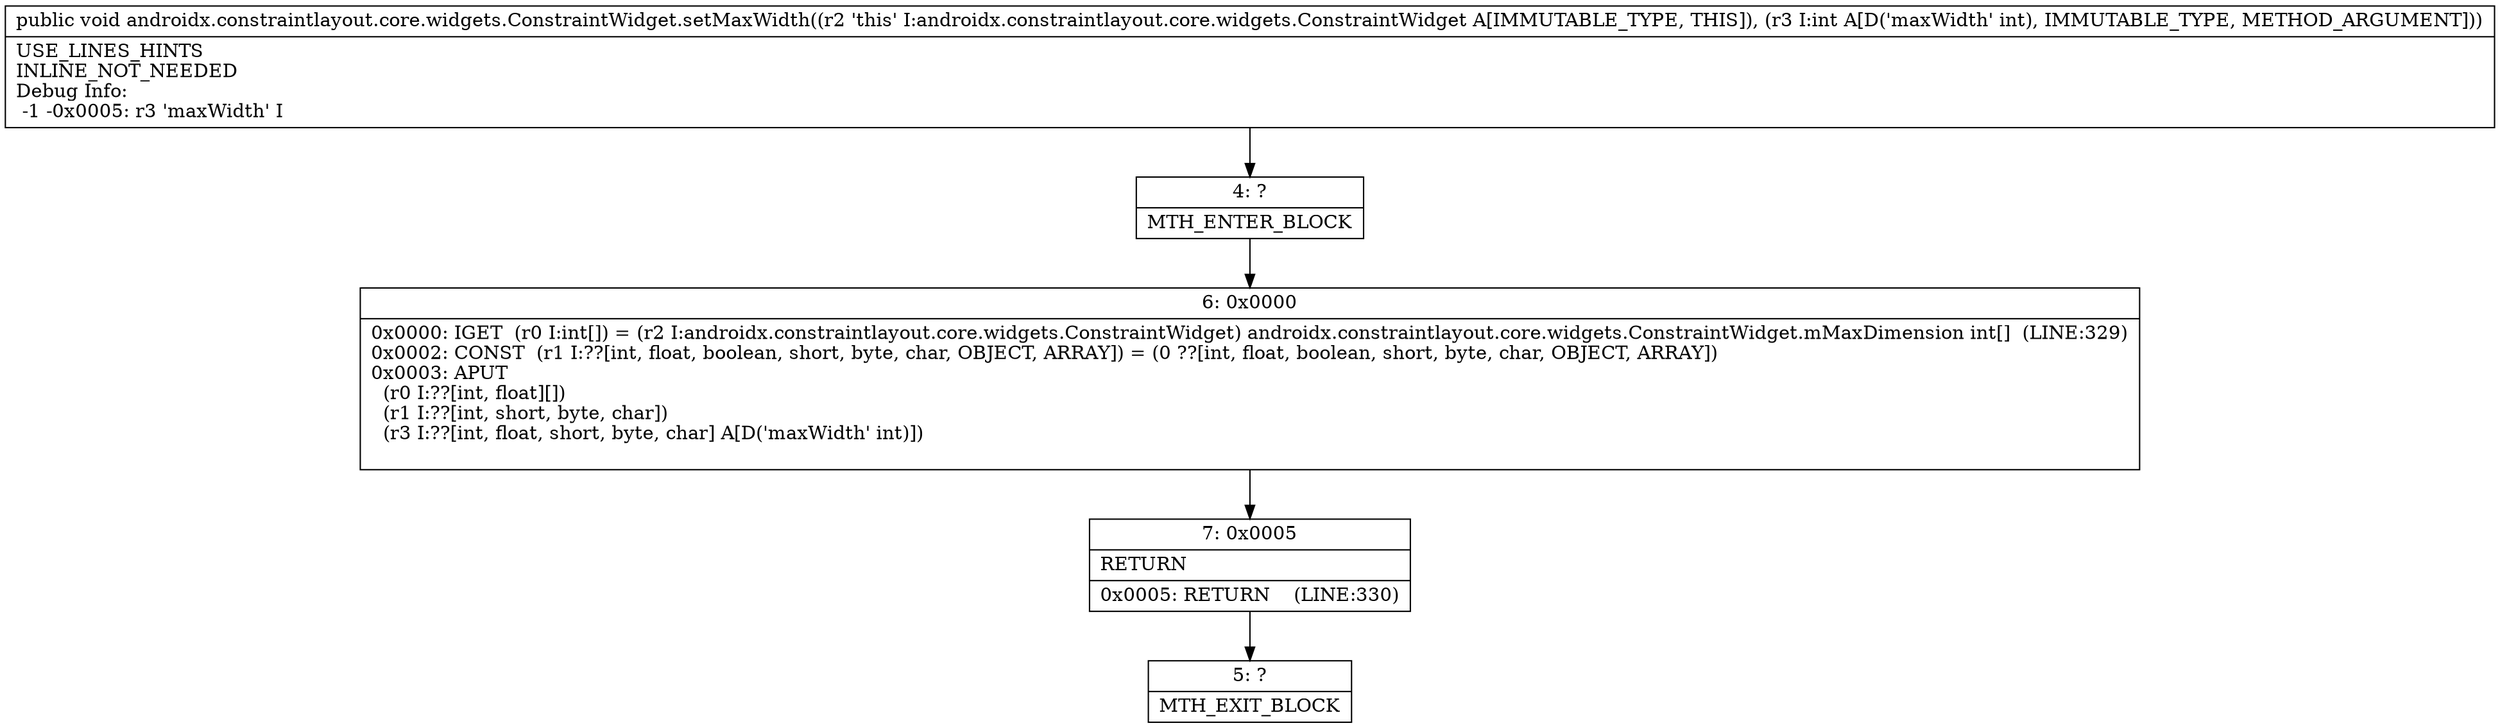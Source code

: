 digraph "CFG forandroidx.constraintlayout.core.widgets.ConstraintWidget.setMaxWidth(I)V" {
Node_4 [shape=record,label="{4\:\ ?|MTH_ENTER_BLOCK\l}"];
Node_6 [shape=record,label="{6\:\ 0x0000|0x0000: IGET  (r0 I:int[]) = (r2 I:androidx.constraintlayout.core.widgets.ConstraintWidget) androidx.constraintlayout.core.widgets.ConstraintWidget.mMaxDimension int[]  (LINE:329)\l0x0002: CONST  (r1 I:??[int, float, boolean, short, byte, char, OBJECT, ARRAY]) = (0 ??[int, float, boolean, short, byte, char, OBJECT, ARRAY]) \l0x0003: APUT  \l  (r0 I:??[int, float][])\l  (r1 I:??[int, short, byte, char])\l  (r3 I:??[int, float, short, byte, char] A[D('maxWidth' int)])\l \l}"];
Node_7 [shape=record,label="{7\:\ 0x0005|RETURN\l|0x0005: RETURN    (LINE:330)\l}"];
Node_5 [shape=record,label="{5\:\ ?|MTH_EXIT_BLOCK\l}"];
MethodNode[shape=record,label="{public void androidx.constraintlayout.core.widgets.ConstraintWidget.setMaxWidth((r2 'this' I:androidx.constraintlayout.core.widgets.ConstraintWidget A[IMMUTABLE_TYPE, THIS]), (r3 I:int A[D('maxWidth' int), IMMUTABLE_TYPE, METHOD_ARGUMENT]))  | USE_LINES_HINTS\lINLINE_NOT_NEEDED\lDebug Info:\l  \-1 \-0x0005: r3 'maxWidth' I\l}"];
MethodNode -> Node_4;Node_4 -> Node_6;
Node_6 -> Node_7;
Node_7 -> Node_5;
}

